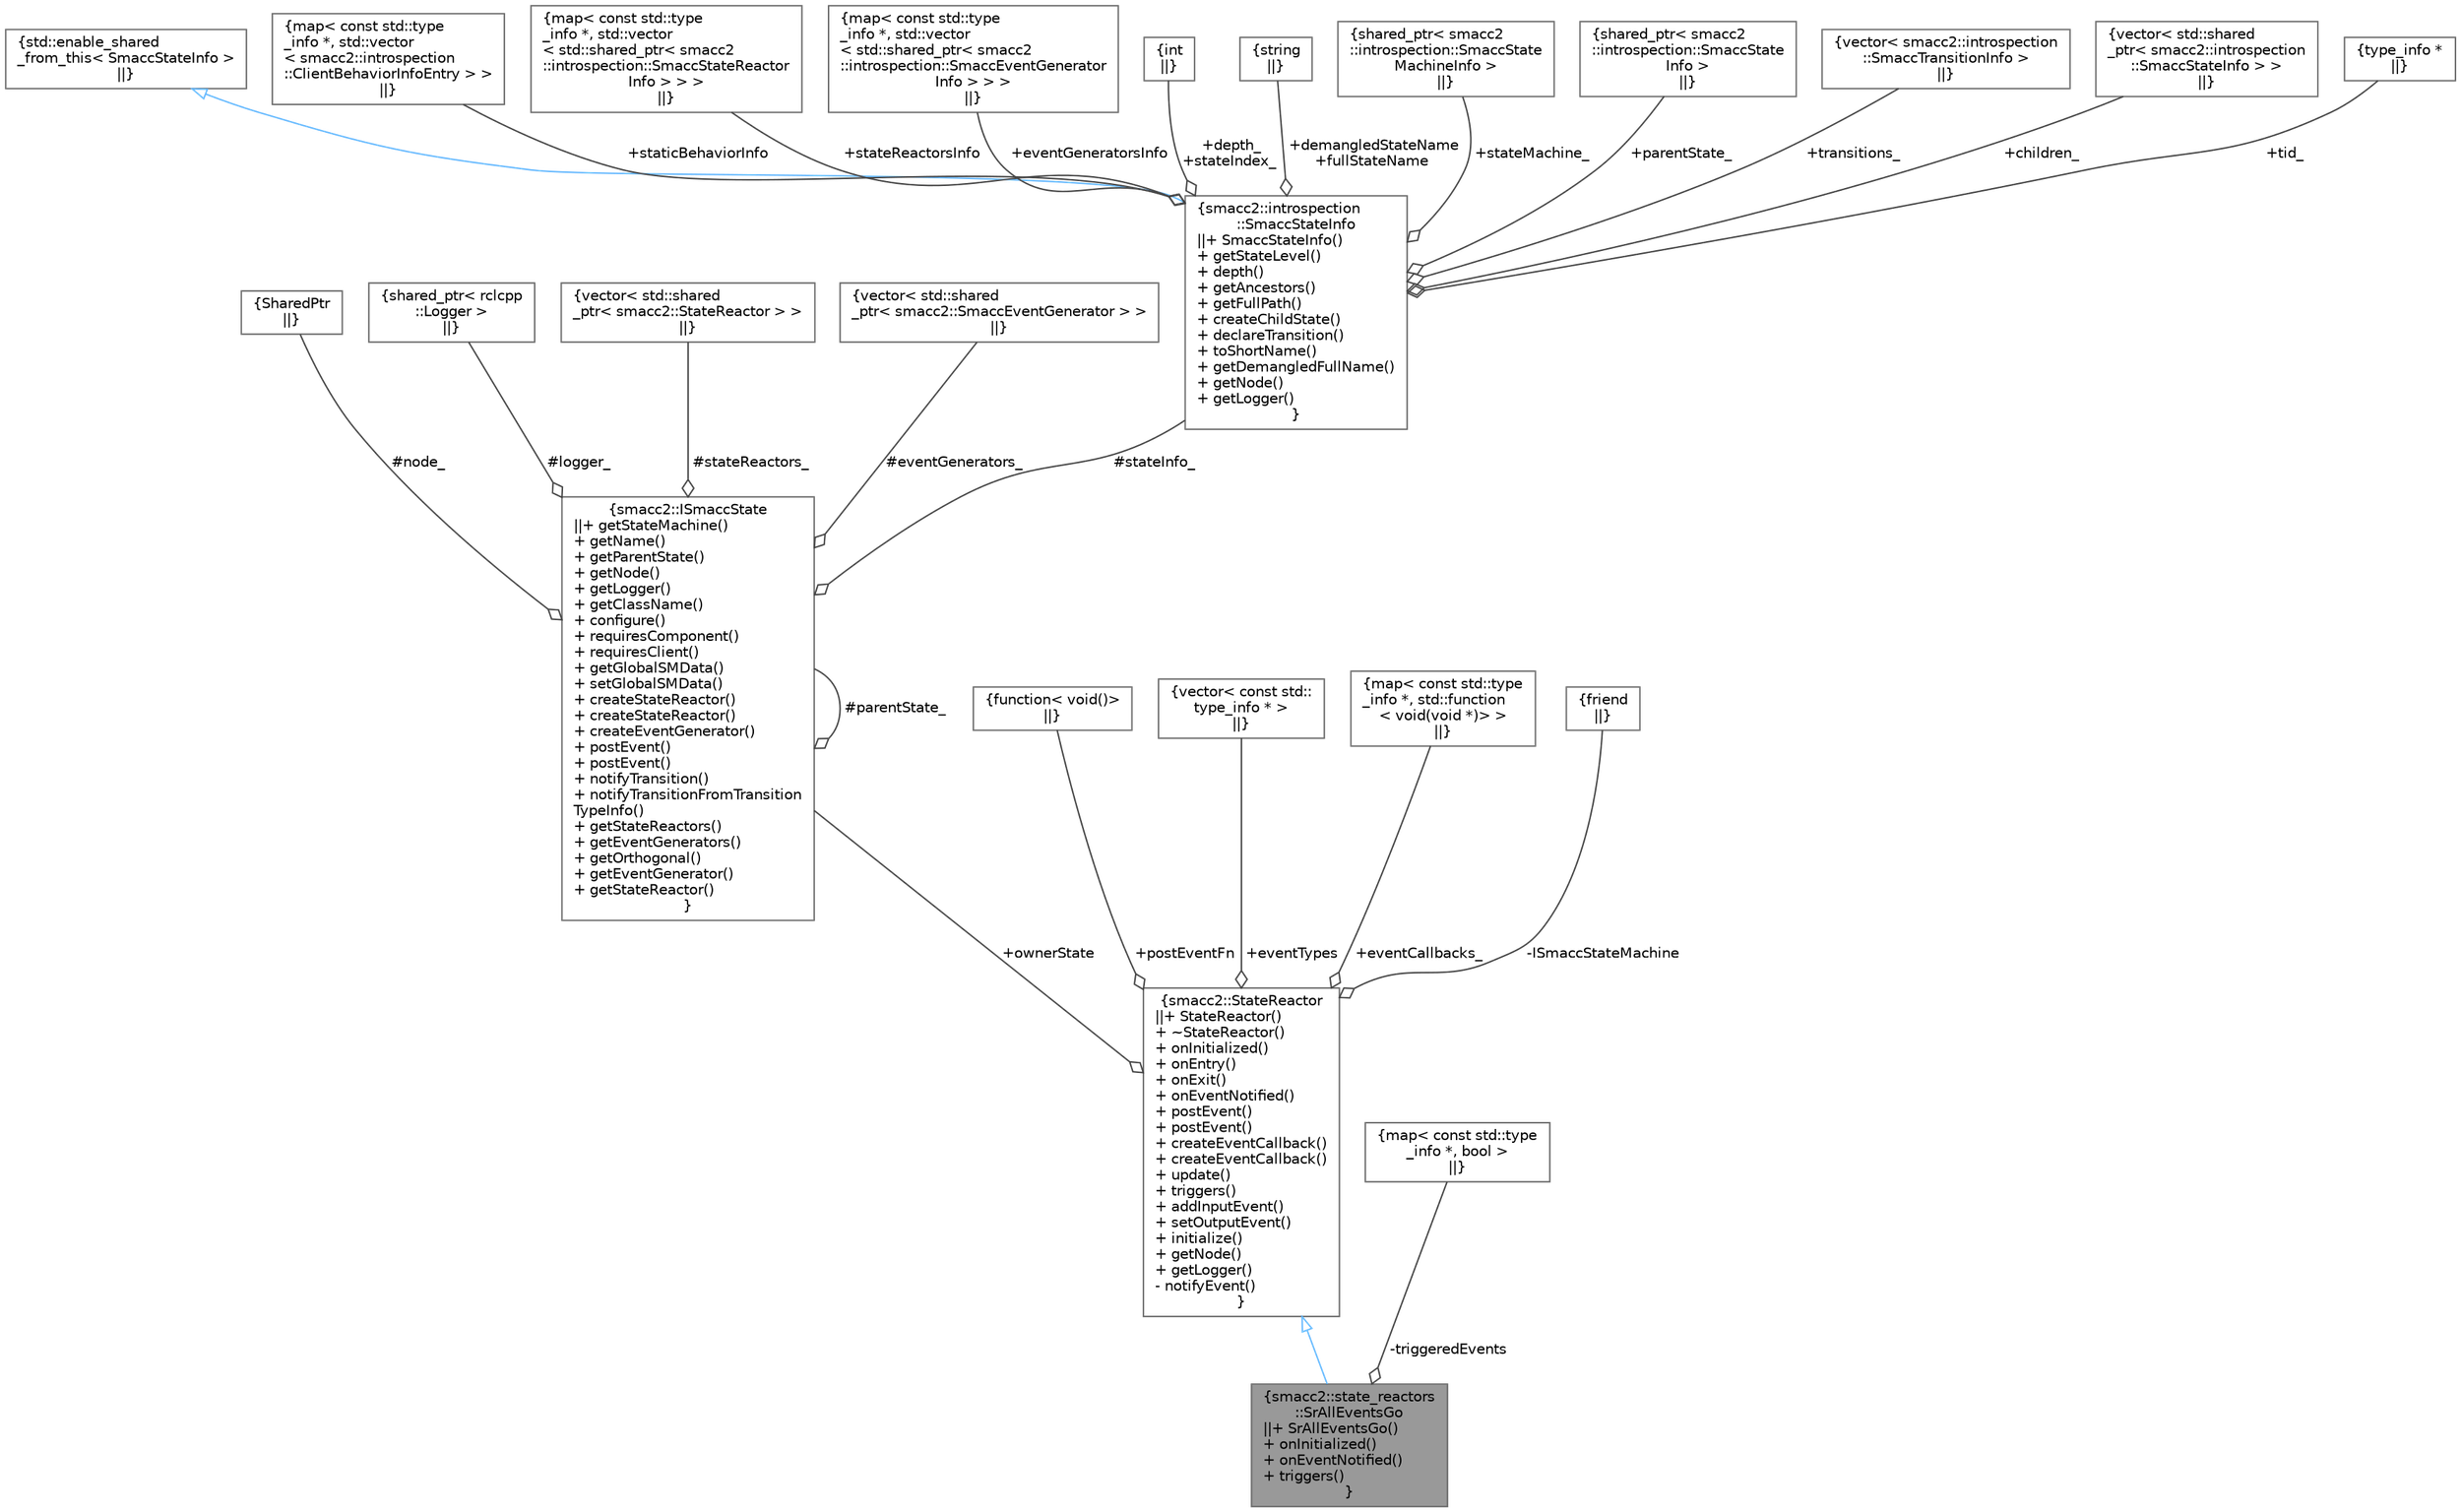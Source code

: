 digraph "smacc2::state_reactors::SrAllEventsGo"
{
 // LATEX_PDF_SIZE
  bgcolor="transparent";
  edge [fontname=Helvetica,fontsize=10,labelfontname=Helvetica,labelfontsize=10];
  node [fontname=Helvetica,fontsize=10,shape=box,height=0.2,width=0.4];
  Node1 [label="{smacc2::state_reactors\l::SrAllEventsGo\n||+ SrAllEventsGo()\l+ onInitialized()\l+ onEventNotified()\l+ triggers()\l}",height=0.2,width=0.4,color="gray40", fillcolor="grey60", style="filled", fontcolor="black",tooltip=" "];
  Node2 -> Node1 [dir="back",color="steelblue1",style="solid",arrowtail="onormal"];
  Node2 [label="{smacc2::StateReactor\n||+ StateReactor()\l+ ~StateReactor()\l+ onInitialized()\l+ onEntry()\l+ onExit()\l+ onEventNotified()\l+ postEvent()\l+ postEvent()\l+ createEventCallback()\l+ createEventCallback()\l+ update()\l+ triggers()\l+ addInputEvent()\l+ setOutputEvent()\l+ initialize()\l+ getNode()\l+ getLogger()\l- notifyEvent()\l}",height=0.2,width=0.4,color="gray40", fillcolor="white", style="filled",URL="$classsmacc2_1_1StateReactor.html",tooltip=" "];
  Node3 -> Node2 [color="grey25",style="solid",label=" +ownerState" ,arrowhead="odiamond"];
  Node3 [label="{smacc2::ISmaccState\n||+ getStateMachine()\l+ getName()\l+ getParentState()\l+ getNode()\l+ getLogger()\l+ getClassName()\l+ configure()\l+ requiresComponent()\l+ requiresClient()\l+ getGlobalSMData()\l+ setGlobalSMData()\l+ createStateReactor()\l+ createStateReactor()\l+ createEventGenerator()\l+ postEvent()\l+ postEvent()\l+ notifyTransition()\l+ notifyTransitionFromTransition\lTypeInfo()\l+ getStateReactors()\l+ getEventGenerators()\l+ getOrthogonal()\l+ getEventGenerator()\l+ getStateReactor()\l}",height=0.2,width=0.4,color="gray40", fillcolor="white", style="filled",URL="$classsmacc2_1_1ISmaccState.html",tooltip=" "];
  Node4 -> Node3 [color="grey25",style="solid",label=" #node_" ,arrowhead="odiamond"];
  Node4 [label="{SharedPtr\n||}",height=0.2,width=0.4,color="gray40", fillcolor="white", style="filled",tooltip=" "];
  Node5 -> Node3 [color="grey25",style="solid",label=" #logger_" ,arrowhead="odiamond"];
  Node5 [label="{shared_ptr\< rclcpp\l::Logger \>\n||}",height=0.2,width=0.4,color="gray40", fillcolor="white", style="filled",tooltip=" "];
  Node6 -> Node3 [color="grey25",style="solid",label=" #stateReactors_" ,arrowhead="odiamond"];
  Node6 [label="{vector\< std::shared\l_ptr\< smacc2::StateReactor \> \>\n||}",height=0.2,width=0.4,color="gray40", fillcolor="white", style="filled",tooltip=" "];
  Node7 -> Node3 [color="grey25",style="solid",label=" #eventGenerators_" ,arrowhead="odiamond"];
  Node7 [label="{vector\< std::shared\l_ptr\< smacc2::SmaccEventGenerator \> \>\n||}",height=0.2,width=0.4,color="gray40", fillcolor="white", style="filled",tooltip=" "];
  Node3 -> Node3 [color="grey25",style="solid",label=" #parentState_" ,arrowhead="odiamond"];
  Node8 -> Node3 [color="grey25",style="solid",label=" #stateInfo_" ,arrowhead="odiamond"];
  Node8 [label="{smacc2::introspection\l::SmaccStateInfo\n||+ SmaccStateInfo()\l+ getStateLevel()\l+ depth()\l+ getAncestors()\l+ getFullPath()\l+ createChildState()\l+ declareTransition()\l+ toShortName()\l+ getDemangledFullName()\l+ getNode()\l+ getLogger()\l}",height=0.2,width=0.4,color="gray40", fillcolor="white", style="filled",URL="$classsmacc2_1_1introspection_1_1SmaccStateInfo.html",tooltip=" "];
  Node9 -> Node8 [dir="back",color="steelblue1",style="solid",arrowtail="onormal"];
  Node9 [label="{std::enable_shared\l_from_this\< SmaccStateInfo \>\n||}",height=0.2,width=0.4,color="gray40", fillcolor="white", style="filled",tooltip=" "];
  Node10 -> Node8 [color="grey25",style="solid",label=" +staticBehaviorInfo" ,arrowhead="odiamond"];
  Node10 [label="{map\< const std::type\l_info *, std::vector\l\< smacc2::introspection\l::ClientBehaviorInfoEntry \> \>\n||}",height=0.2,width=0.4,color="gray40", fillcolor="white", style="filled",tooltip=" "];
  Node11 -> Node8 [color="grey25",style="solid",label=" +stateReactorsInfo" ,arrowhead="odiamond"];
  Node11 [label="{map\< const std::type\l_info *, std::vector\l\< std::shared_ptr\< smacc2\l::introspection::SmaccStateReactor\lInfo \> \> \>\n||}",height=0.2,width=0.4,color="gray40", fillcolor="white", style="filled",tooltip=" "];
  Node12 -> Node8 [color="grey25",style="solid",label=" +eventGeneratorsInfo" ,arrowhead="odiamond"];
  Node12 [label="{map\< const std::type\l_info *, std::vector\l\< std::shared_ptr\< smacc2\l::introspection::SmaccEventGenerator\lInfo \> \> \>\n||}",height=0.2,width=0.4,color="gray40", fillcolor="white", style="filled",tooltip=" "];
  Node13 -> Node8 [color="grey25",style="solid",label=" +depth_\n+stateIndex_" ,arrowhead="odiamond"];
  Node13 [label="{int\n||}",height=0.2,width=0.4,color="gray40", fillcolor="white", style="filled",tooltip=" "];
  Node14 -> Node8 [color="grey25",style="solid",label=" +demangledStateName\n+fullStateName" ,arrowhead="odiamond"];
  Node14 [label="{string\n||}",height=0.2,width=0.4,color="gray40", fillcolor="white", style="filled",tooltip=" "];
  Node15 -> Node8 [color="grey25",style="solid",label=" +stateMachine_" ,arrowhead="odiamond"];
  Node15 [label="{shared_ptr\< smacc2\l::introspection::SmaccState\lMachineInfo \>\n||}",height=0.2,width=0.4,color="gray40", fillcolor="white", style="filled",tooltip=" "];
  Node16 -> Node8 [color="grey25",style="solid",label=" +parentState_" ,arrowhead="odiamond"];
  Node16 [label="{shared_ptr\< smacc2\l::introspection::SmaccState\lInfo \>\n||}",height=0.2,width=0.4,color="gray40", fillcolor="white", style="filled",tooltip=" "];
  Node17 -> Node8 [color="grey25",style="solid",label=" +transitions_" ,arrowhead="odiamond"];
  Node17 [label="{vector\< smacc2::introspection\l::SmaccTransitionInfo \>\n||}",height=0.2,width=0.4,color="gray40", fillcolor="white", style="filled",tooltip=" "];
  Node18 -> Node8 [color="grey25",style="solid",label=" +children_" ,arrowhead="odiamond"];
  Node18 [label="{vector\< std::shared\l_ptr\< smacc2::introspection\l::SmaccStateInfo \> \>\n||}",height=0.2,width=0.4,color="gray40", fillcolor="white", style="filled",tooltip=" "];
  Node19 -> Node8 [color="grey25",style="solid",label=" +tid_" ,arrowhead="odiamond"];
  Node19 [label="{type_info *\n||}",height=0.2,width=0.4,color="gray40", fillcolor="white", style="filled",tooltip=" "];
  Node20 -> Node2 [color="grey25",style="solid",label=" +postEventFn" ,arrowhead="odiamond"];
  Node20 [label="{function\< void()\>\n||}",height=0.2,width=0.4,color="gray40", fillcolor="white", style="filled",tooltip=" "];
  Node21 -> Node2 [color="grey25",style="solid",label=" +eventTypes" ,arrowhead="odiamond"];
  Node21 [label="{vector\< const std::\ltype_info * \>\n||}",height=0.2,width=0.4,color="gray40", fillcolor="white", style="filled",tooltip=" "];
  Node22 -> Node2 [color="grey25",style="solid",label=" +eventCallbacks_" ,arrowhead="odiamond"];
  Node22 [label="{map\< const std::type\l_info *, std::function\l\< void(void *)\> \>\n||}",height=0.2,width=0.4,color="gray40", fillcolor="white", style="filled",tooltip=" "];
  Node23 -> Node2 [color="grey25",style="solid",label=" -ISmaccStateMachine" ,arrowhead="odiamond"];
  Node23 [label="{friend\n||}",height=0.2,width=0.4,color="gray40", fillcolor="white", style="filled",tooltip=" "];
  Node24 -> Node1 [color="grey25",style="solid",label=" -triggeredEvents" ,arrowhead="odiamond"];
  Node24 [label="{map\< const std::type\l_info *, bool \>\n||}",height=0.2,width=0.4,color="gray40", fillcolor="white", style="filled",tooltip=" "];
}
